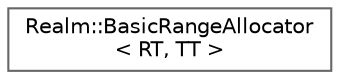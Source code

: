 digraph "Graphical Class Hierarchy"
{
 // LATEX_PDF_SIZE
  bgcolor="transparent";
  edge [fontname=Helvetica,fontsize=10,labelfontname=Helvetica,labelfontsize=10];
  node [fontname=Helvetica,fontsize=10,shape=box,height=0.2,width=0.4];
  rankdir="LR";
  Node0 [id="Node000000",label="Realm::BasicRangeAllocator\l\< RT, TT \>",height=0.2,width=0.4,color="grey40", fillcolor="white", style="filled",URL="$classRealm_1_1BasicRangeAllocator.html",tooltip=" "];
}
